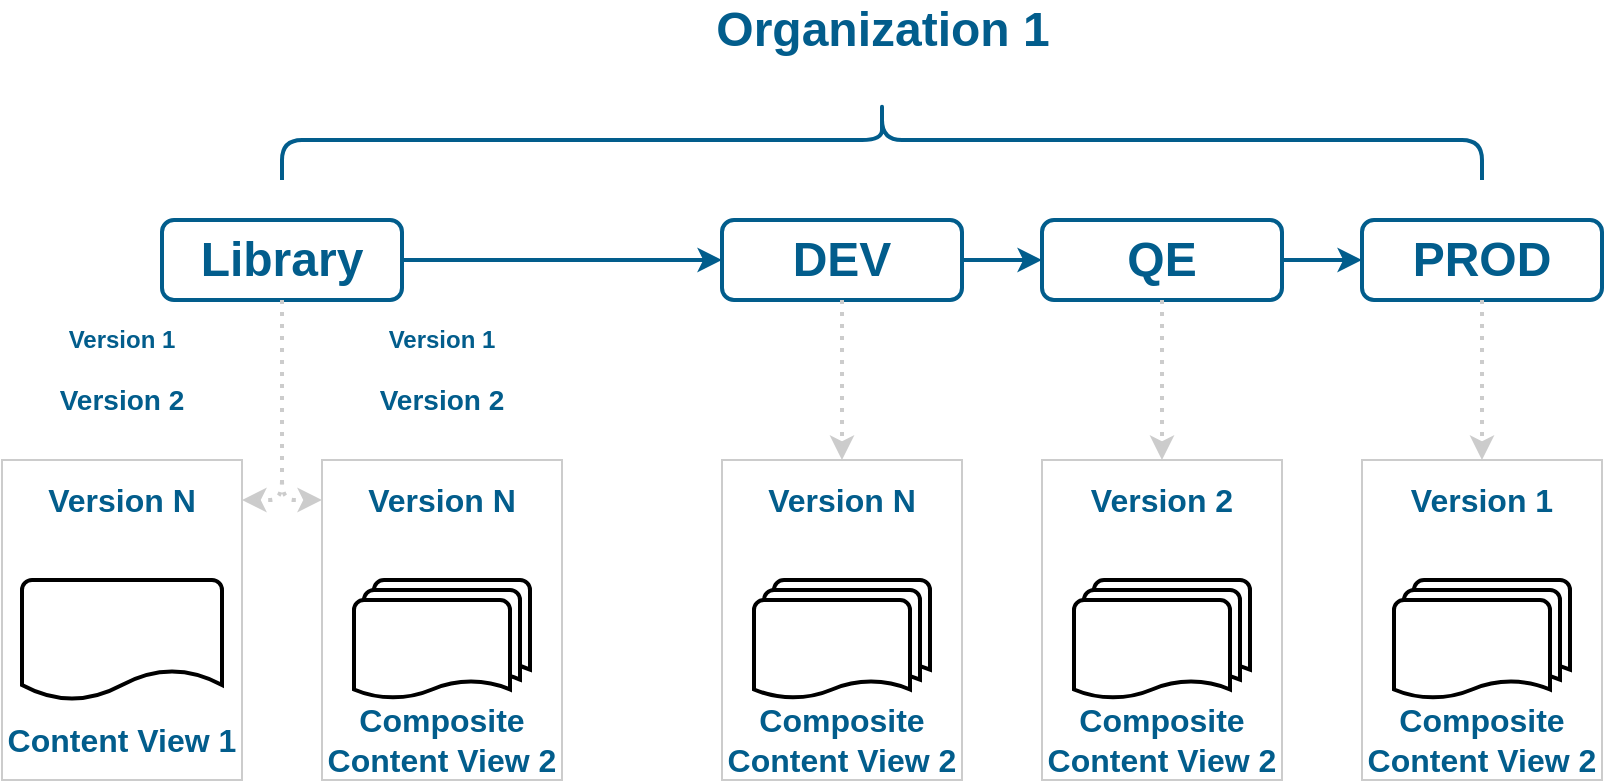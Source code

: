 <mxfile version="14.9.8" type="device"><diagram id="uq4QgXehMySjV9am80Ny" name="Page-1"><mxGraphModel dx="891" dy="621" grid="1" gridSize="10" guides="1" tooltips="1" connect="1" arrows="1" fold="1" page="1" pageScale="1" pageWidth="1600" pageHeight="900" math="0" shadow="0"><root><mxCell id="0"/><mxCell id="1" parent="0"/><mxCell id="_KjV7kXZBZuCkdM73821-1" value="Library" style="rounded=1;whiteSpace=wrap;html=1;fontSize=24;fontStyle=1;fontColor=#025D8C;fillColor=none;strokeColor=#025D8C;strokeWidth=2;" vertex="1" parent="1"><mxGeometry x="160" y="160" width="120" height="40" as="geometry"/></mxCell><mxCell id="_KjV7kXZBZuCkdM73821-2" value="DEV" style="rounded=1;whiteSpace=wrap;html=1;fontSize=24;fontStyle=1;fontColor=#025D8C;fillColor=none;strokeColor=#025D8C;strokeWidth=2;" vertex="1" parent="1"><mxGeometry x="440" y="160" width="120" height="40" as="geometry"/></mxCell><mxCell id="_KjV7kXZBZuCkdM73821-3" value="QE" style="rounded=1;whiteSpace=wrap;html=1;fontSize=24;fontStyle=1;fontColor=#025D8C;fillColor=none;strokeColor=#025D8C;strokeWidth=2;" vertex="1" parent="1"><mxGeometry x="600" y="160" width="120" height="40" as="geometry"/></mxCell><mxCell id="_KjV7kXZBZuCkdM73821-4" value="PROD" style="rounded=1;whiteSpace=wrap;html=1;fontSize=24;fontStyle=1;fontColor=#025D8C;fillColor=none;strokeColor=#025D8C;strokeWidth=2;" vertex="1" parent="1"><mxGeometry x="760" y="160" width="120" height="40" as="geometry"/></mxCell><mxCell id="_KjV7kXZBZuCkdM73821-5" value="" style="shape=curlyBracket;whiteSpace=wrap;html=1;rounded=1;strokeColor=#025D8C;rotation=90;strokeWidth=2;" vertex="1" parent="1"><mxGeometry x="500" y="-180" width="40" height="600" as="geometry"/></mxCell><mxCell id="_KjV7kXZBZuCkdM73821-6" value="Organization 1" style="text;html=1;align=center;verticalAlign=middle;resizable=0;points=[];autosize=1;fontSize=24;fontColor=#025D8C;fontStyle=1" vertex="1" parent="1"><mxGeometry x="430" y="50" width="180" height="30" as="geometry"/></mxCell><mxCell id="_KjV7kXZBZuCkdM73821-8" value="" style="rounded=0;whiteSpace=wrap;html=1;strokeColor=#CCCCCC;" vertex="1" parent="1"><mxGeometry x="80" y="280" width="120" height="160" as="geometry"/></mxCell><mxCell id="_KjV7kXZBZuCkdM73821-10" value="" style="strokeWidth=2;html=1;shape=mxgraph.flowchart.document2;whiteSpace=wrap;size=0.25;" vertex="1" parent="1"><mxGeometry x="90" y="340" width="100" height="60" as="geometry"/></mxCell><mxCell id="_KjV7kXZBZuCkdM73821-11" value="Version N" style="rounded=1;whiteSpace=wrap;html=1;fontSize=16;fontStyle=1;fontColor=#025D8C;fillColor=none;strokeWidth=2;strokeColor=none;" vertex="1" parent="1"><mxGeometry x="80" y="280" width="120" height="40" as="geometry"/></mxCell><mxCell id="_KjV7kXZBZuCkdM73821-13" value="Content View 1" style="rounded=1;whiteSpace=wrap;html=1;fontSize=16;fontStyle=1;fontColor=#025D8C;fillColor=none;strokeWidth=2;strokeColor=none;" vertex="1" parent="1"><mxGeometry x="80" y="400" width="120" height="40" as="geometry"/></mxCell><mxCell id="_KjV7kXZBZuCkdM73821-14" value="Version 1" style="rounded=1;whiteSpace=wrap;html=1;fontSize=12;fontStyle=1;fontColor=#025D8C;fillColor=none;strokeWidth=2;strokeColor=none;" vertex="1" parent="1"><mxGeometry x="80" y="200" width="120" height="40" as="geometry"/></mxCell><mxCell id="_KjV7kXZBZuCkdM73821-15" value="Version 2" style="rounded=1;whiteSpace=wrap;html=1;fontSize=14;fontStyle=1;fontColor=#025D8C;fillColor=none;strokeWidth=2;strokeColor=none;" vertex="1" parent="1"><mxGeometry x="80" y="230" width="120" height="40" as="geometry"/></mxCell><mxCell id="_KjV7kXZBZuCkdM73821-17" value="" style="rounded=0;whiteSpace=wrap;html=1;strokeColor=#CCCCCC;" vertex="1" parent="1"><mxGeometry x="240" y="280" width="120" height="160" as="geometry"/></mxCell><mxCell id="_KjV7kXZBZuCkdM73821-19" value="Version N" style="rounded=1;whiteSpace=wrap;html=1;fontSize=16;fontStyle=1;fontColor=#025D8C;fillColor=none;strokeWidth=2;strokeColor=none;" vertex="1" parent="1"><mxGeometry x="240" y="280" width="120" height="40" as="geometry"/></mxCell><mxCell id="_KjV7kXZBZuCkdM73821-20" value="Composite Content View 2" style="rounded=1;whiteSpace=wrap;html=1;fontSize=16;fontStyle=1;fontColor=#025D8C;fillColor=none;strokeWidth=2;strokeColor=none;" vertex="1" parent="1"><mxGeometry x="240" y="400" width="120" height="40" as="geometry"/></mxCell><mxCell id="_KjV7kXZBZuCkdM73821-21" value="Version 1" style="rounded=1;whiteSpace=wrap;html=1;fontSize=12;fontStyle=1;fontColor=#025D8C;fillColor=none;strokeWidth=2;strokeColor=none;" vertex="1" parent="1"><mxGeometry x="240" y="200" width="120" height="40" as="geometry"/></mxCell><mxCell id="_KjV7kXZBZuCkdM73821-22" value="Version 2" style="rounded=1;whiteSpace=wrap;html=1;fontSize=14;fontStyle=1;fontColor=#025D8C;fillColor=none;strokeWidth=2;strokeColor=none;" vertex="1" parent="1"><mxGeometry x="240" y="230" width="120" height="40" as="geometry"/></mxCell><mxCell id="_KjV7kXZBZuCkdM73821-23" value="" style="strokeWidth=2;html=1;shape=mxgraph.flowchart.multi-document;whiteSpace=wrap;" vertex="1" parent="1"><mxGeometry x="256" y="340" width="88" height="60" as="geometry"/></mxCell><mxCell id="_KjV7kXZBZuCkdM73821-24" value="" style="endArrow=classic;html=1;fontSize=14;fontColor=#025D8C;strokeColor=#025D8C;strokeWidth=2;" edge="1" parent="1" source="_KjV7kXZBZuCkdM73821-1" target="_KjV7kXZBZuCkdM73821-2"><mxGeometry width="50" height="50" relative="1" as="geometry"><mxPoint x="460" y="380" as="sourcePoint"/><mxPoint x="510" y="330" as="targetPoint"/></mxGeometry></mxCell><mxCell id="_KjV7kXZBZuCkdM73821-25" value="" style="endArrow=classic;html=1;fontSize=14;fontColor=#025D8C;strokeColor=#025D8C;strokeWidth=2;" edge="1" parent="1" source="_KjV7kXZBZuCkdM73821-2" target="_KjV7kXZBZuCkdM73821-3"><mxGeometry width="50" height="50" relative="1" as="geometry"><mxPoint x="530" y="290" as="sourcePoint"/><mxPoint x="750" y="290" as="targetPoint"/></mxGeometry></mxCell><mxCell id="_KjV7kXZBZuCkdM73821-26" value="" style="endArrow=classic;html=1;fontSize=14;fontColor=#025D8C;strokeColor=#025D8C;strokeWidth=2;" edge="1" parent="1" source="_KjV7kXZBZuCkdM73821-3" target="_KjV7kXZBZuCkdM73821-4"><mxGeometry width="50" height="50" relative="1" as="geometry"><mxPoint x="710" y="310" as="sourcePoint"/><mxPoint x="930" y="310" as="targetPoint"/></mxGeometry></mxCell><mxCell id="_KjV7kXZBZuCkdM73821-32" value="" style="rounded=0;whiteSpace=wrap;html=1;strokeColor=#CCCCCC;" vertex="1" parent="1"><mxGeometry x="440" y="280" width="120" height="160" as="geometry"/></mxCell><mxCell id="_KjV7kXZBZuCkdM73821-33" value="Version N" style="rounded=1;whiteSpace=wrap;html=1;fontSize=16;fontStyle=1;fontColor=#025D8C;fillColor=none;strokeWidth=2;strokeColor=none;" vertex="1" parent="1"><mxGeometry x="440" y="280" width="120" height="40" as="geometry"/></mxCell><mxCell id="_KjV7kXZBZuCkdM73821-34" value="Composite Content View 2" style="rounded=1;whiteSpace=wrap;html=1;fontSize=16;fontStyle=1;fontColor=#025D8C;fillColor=none;strokeWidth=2;strokeColor=none;" vertex="1" parent="1"><mxGeometry x="440" y="400" width="120" height="40" as="geometry"/></mxCell><mxCell id="_KjV7kXZBZuCkdM73821-35" value="" style="strokeWidth=2;html=1;shape=mxgraph.flowchart.multi-document;whiteSpace=wrap;" vertex="1" parent="1"><mxGeometry x="456" y="340" width="88" height="60" as="geometry"/></mxCell><mxCell id="_KjV7kXZBZuCkdM73821-36" value="" style="rounded=0;whiteSpace=wrap;html=1;strokeColor=#CCCCCC;" vertex="1" parent="1"><mxGeometry x="600" y="280" width="120" height="160" as="geometry"/></mxCell><mxCell id="_KjV7kXZBZuCkdM73821-37" value="Version 2" style="rounded=1;whiteSpace=wrap;html=1;fontSize=16;fontStyle=1;fontColor=#025D8C;fillColor=none;strokeWidth=2;strokeColor=none;" vertex="1" parent="1"><mxGeometry x="600" y="280" width="120" height="40" as="geometry"/></mxCell><mxCell id="_KjV7kXZBZuCkdM73821-38" value="Composite Content View 2" style="rounded=1;whiteSpace=wrap;html=1;fontSize=16;fontStyle=1;fontColor=#025D8C;fillColor=none;strokeWidth=2;strokeColor=none;" vertex="1" parent="1"><mxGeometry x="600" y="400" width="120" height="40" as="geometry"/></mxCell><mxCell id="_KjV7kXZBZuCkdM73821-39" value="" style="strokeWidth=2;html=1;shape=mxgraph.flowchart.multi-document;whiteSpace=wrap;" vertex="1" parent="1"><mxGeometry x="616" y="340" width="88" height="60" as="geometry"/></mxCell><mxCell id="_KjV7kXZBZuCkdM73821-40" value="" style="rounded=0;whiteSpace=wrap;html=1;strokeColor=#CCCCCC;" vertex="1" parent="1"><mxGeometry x="760" y="280" width="120" height="160" as="geometry"/></mxCell><mxCell id="_KjV7kXZBZuCkdM73821-41" value="Version 1" style="rounded=1;whiteSpace=wrap;html=1;fontSize=16;fontStyle=1;fontColor=#025D8C;fillColor=none;strokeWidth=2;strokeColor=none;" vertex="1" parent="1"><mxGeometry x="760" y="280" width="120" height="40" as="geometry"/></mxCell><mxCell id="_KjV7kXZBZuCkdM73821-42" value="Composite Content View 2" style="rounded=1;whiteSpace=wrap;html=1;fontSize=16;fontStyle=1;fontColor=#025D8C;fillColor=none;strokeWidth=2;strokeColor=none;" vertex="1" parent="1"><mxGeometry x="760" y="400" width="120" height="40" as="geometry"/></mxCell><mxCell id="_KjV7kXZBZuCkdM73821-43" value="" style="strokeWidth=2;html=1;shape=mxgraph.flowchart.multi-document;whiteSpace=wrap;" vertex="1" parent="1"><mxGeometry x="776" y="340" width="88" height="60" as="geometry"/></mxCell><mxCell id="_KjV7kXZBZuCkdM73821-44" value="" style="endArrow=classic;html=1;fontSize=14;fontColor=#025D8C;strokeWidth=2;dashed=1;dashPattern=1 2;strokeColor=#CCCCCC;" edge="1" parent="1" source="_KjV7kXZBZuCkdM73821-1" target="_KjV7kXZBZuCkdM73821-11"><mxGeometry width="50" height="50" relative="1" as="geometry"><mxPoint x="210" y="530" as="sourcePoint"/><mxPoint x="370" y="530" as="targetPoint"/><Array as="points"><mxPoint x="220" y="300"/></Array></mxGeometry></mxCell><mxCell id="_KjV7kXZBZuCkdM73821-45" value="" style="endArrow=classic;html=1;fontSize=14;fontColor=#025D8C;strokeWidth=2;dashed=1;dashPattern=1 2;strokeColor=#CCCCCC;" edge="1" parent="1" source="_KjV7kXZBZuCkdM73821-2" target="_KjV7kXZBZuCkdM73821-33"><mxGeometry width="50" height="50" relative="1" as="geometry"><mxPoint x="530" y="220" as="sourcePoint"/><mxPoint x="650" y="570" as="targetPoint"/></mxGeometry></mxCell><mxCell id="_KjV7kXZBZuCkdM73821-46" value="" style="endArrow=classic;html=1;fontSize=14;fontColor=#025D8C;strokeWidth=2;dashed=1;dashPattern=1 2;strokeColor=#CCCCCC;" edge="1" parent="1" source="_KjV7kXZBZuCkdM73821-3" target="_KjV7kXZBZuCkdM73821-37"><mxGeometry width="50" height="50" relative="1" as="geometry"><mxPoint x="490" y="520" as="sourcePoint"/><mxPoint x="650" y="520" as="targetPoint"/></mxGeometry></mxCell><mxCell id="_KjV7kXZBZuCkdM73821-47" value="" style="endArrow=classic;html=1;fontSize=14;fontColor=#025D8C;strokeWidth=2;dashed=1;dashPattern=1 2;strokeColor=#CCCCCC;" edge="1" parent="1" source="_KjV7kXZBZuCkdM73821-4" target="_KjV7kXZBZuCkdM73821-41"><mxGeometry width="50" height="50" relative="1" as="geometry"><mxPoint x="490" y="520" as="sourcePoint"/><mxPoint x="650" y="520" as="targetPoint"/></mxGeometry></mxCell><mxCell id="_KjV7kXZBZuCkdM73821-48" value="" style="endArrow=classic;html=1;fontSize=14;fontColor=#025D8C;strokeWidth=2;dashed=1;dashPattern=1 2;strokeColor=#CCCCCC;" edge="1" parent="1" source="_KjV7kXZBZuCkdM73821-1" target="_KjV7kXZBZuCkdM73821-19"><mxGeometry width="50" height="50" relative="1" as="geometry"><mxPoint x="140" y="500" as="sourcePoint"/><mxPoint x="300" y="500" as="targetPoint"/><Array as="points"><mxPoint x="220" y="300"/></Array></mxGeometry></mxCell></root></mxGraphModel></diagram></mxfile>